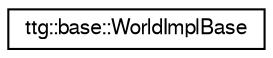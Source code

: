 digraph "Graphical Class Hierarchy"
{
 // LATEX_PDF_SIZE
  edge [fontname="FreeSans",fontsize="10",labelfontname="FreeSans",labelfontsize="10"];
  node [fontname="FreeSans",fontsize="10",shape=record];
  rankdir="LR";
  Node0 [label="ttg::base::WorldImplBase",height=0.2,width=0.4,color="black", fillcolor="white", style="filled",URL="$classttg_1_1base_1_1_world_impl_base.html",tooltip="Base class for implementation-specific Worlds."];
}
